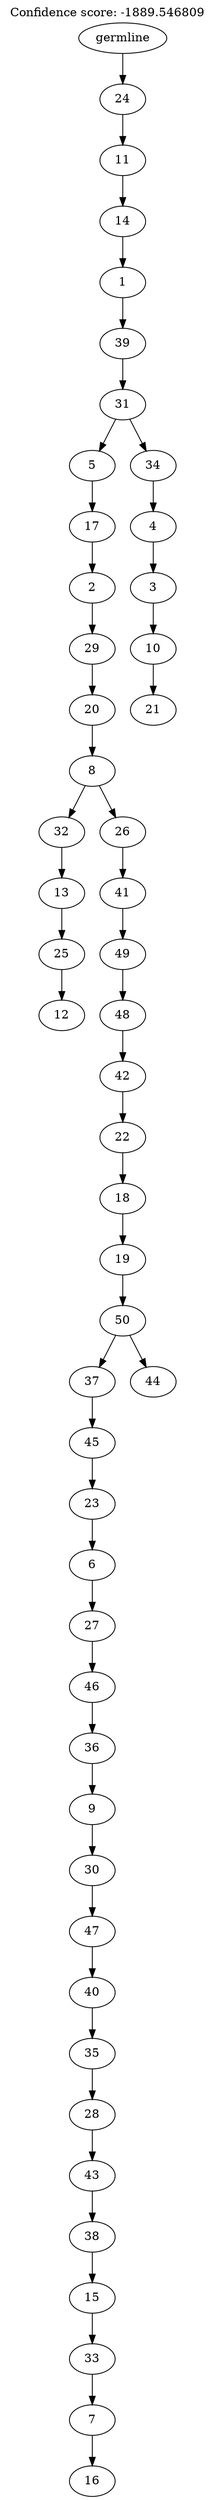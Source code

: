 digraph g {
	"49" -> "50";
	"50" [label="12"];
	"48" -> "49";
	"49" [label="25"];
	"47" -> "48";
	"48" [label="13"];
	"44" -> "45";
	"45" [label="16"];
	"43" -> "44";
	"44" [label="7"];
	"42" -> "43";
	"43" [label="33"];
	"41" -> "42";
	"42" [label="15"];
	"40" -> "41";
	"41" [label="38"];
	"39" -> "40";
	"40" [label="43"];
	"38" -> "39";
	"39" [label="28"];
	"37" -> "38";
	"38" [label="35"];
	"36" -> "37";
	"37" [label="40"];
	"35" -> "36";
	"36" [label="47"];
	"34" -> "35";
	"35" [label="30"];
	"33" -> "34";
	"34" [label="9"];
	"32" -> "33";
	"33" [label="36"];
	"31" -> "32";
	"32" [label="46"];
	"30" -> "31";
	"31" [label="27"];
	"29" -> "30";
	"30" [label="6"];
	"28" -> "29";
	"29" [label="23"];
	"27" -> "28";
	"28" [label="45"];
	"26" -> "27";
	"27" [label="37"];
	"26" -> "46";
	"46" [label="44"];
	"25" -> "26";
	"26" [label="50"];
	"24" -> "25";
	"25" [label="19"];
	"23" -> "24";
	"24" [label="18"];
	"22" -> "23";
	"23" [label="22"];
	"21" -> "22";
	"22" [label="42"];
	"20" -> "21";
	"21" [label="48"];
	"19" -> "20";
	"20" [label="49"];
	"18" -> "19";
	"19" [label="41"];
	"17" -> "18";
	"18" [label="26"];
	"17" -> "47";
	"47" [label="32"];
	"16" -> "17";
	"17" [label="8"];
	"15" -> "16";
	"16" [label="20"];
	"14" -> "15";
	"15" [label="29"];
	"13" -> "14";
	"14" [label="2"];
	"12" -> "13";
	"13" [label="17"];
	"10" -> "11";
	"11" [label="21"];
	"9" -> "10";
	"10" [label="10"];
	"8" -> "9";
	"9" [label="3"];
	"7" -> "8";
	"8" [label="4"];
	"6" -> "7";
	"7" [label="34"];
	"6" -> "12";
	"12" [label="5"];
	"5" -> "6";
	"6" [label="31"];
	"4" -> "5";
	"5" [label="39"];
	"3" -> "4";
	"4" [label="1"];
	"2" -> "3";
	"3" [label="14"];
	"1" -> "2";
	"2" [label="11"];
	"0" -> "1";
	"1" [label="24"];
	"0" [label="germline"];
	labelloc="t";
	label="Confidence score: -1889.546809";
}
